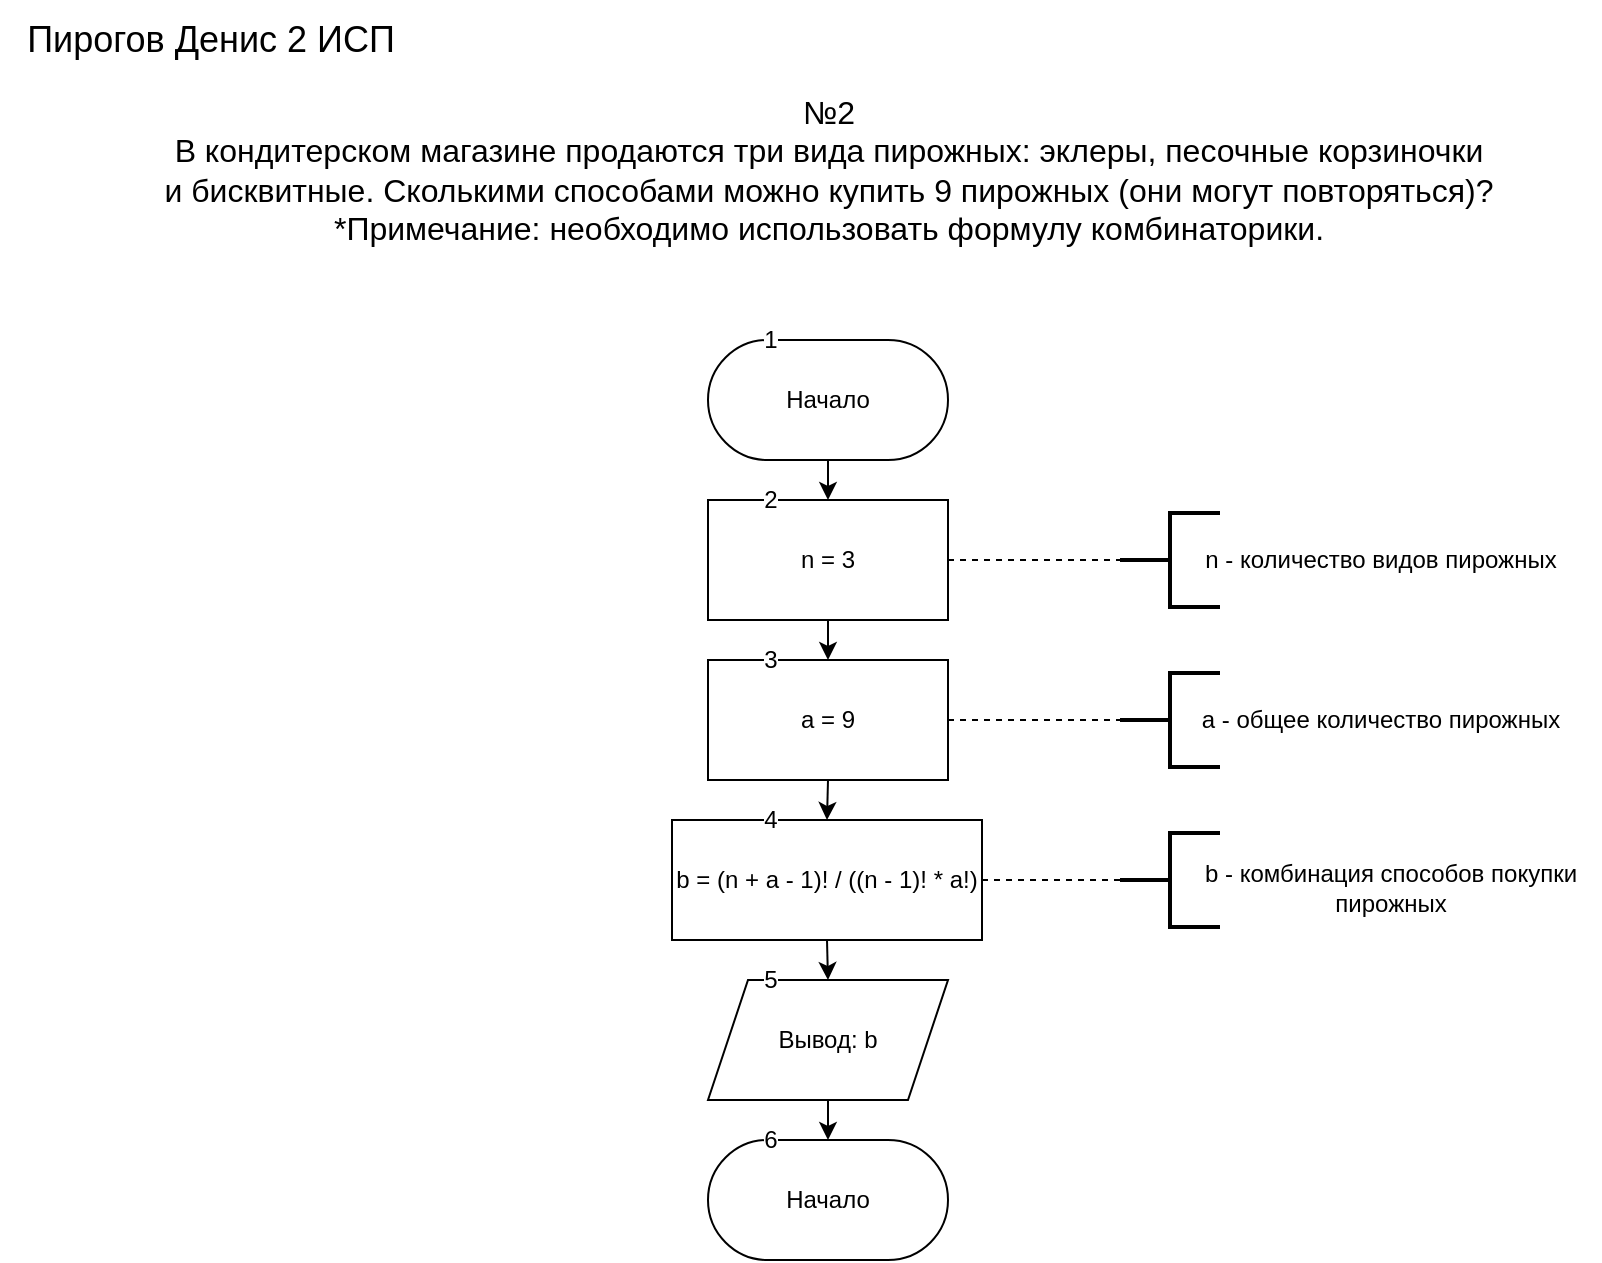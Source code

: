 <mxfile version="22.0.4" type="device" pages="3">
  <diagram id="VXlM-bsB_AVG7MEr2hlG" name="вариант 2 задание 2">
    <mxGraphModel dx="1009" dy="550" grid="1" gridSize="10" guides="1" tooltips="1" connect="1" arrows="1" fold="1" page="1" pageScale="1" pageWidth="827" pageHeight="1169" math="0" shadow="0">
      <root>
        <mxCell id="0" />
        <mxCell id="1" parent="0" />
        <mxCell id="reueQ8cb_fLAAA-9Xz1p-1" value="&lt;font style=&quot;font-size: 18px;&quot;&gt;Пирогов Денис 2 ИСП&lt;/font&gt;" style="text;html=1;align=center;verticalAlign=middle;resizable=0;points=[];autosize=1;" parent="1" vertex="1">
          <mxGeometry width="210" height="40" as="geometry" />
        </mxCell>
        <mxCell id="reueQ8cb_fLAAA-9Xz1p-2" value="&lt;font style=&quot;font-size: 16px;&quot;&gt;№2&lt;/font&gt;&lt;div style=&quot;font-size: 16px;&quot;&gt;&lt;div style=&quot;&quot;&gt;&lt;div&gt;В кондитерском магазине продаются три вида пирожных: эклеры, песочные корзиночки&lt;/div&gt;&lt;div&gt;и бисквитные. Сколькими способами можно купить 9 пирожных (они могут повторяться)?&lt;/div&gt;&lt;div&gt;*Примечание: необходимо использовать формулу комбинаторики.&lt;/div&gt;&lt;/div&gt;&lt;/div&gt;" style="text;html=1;align=center;verticalAlign=middle;resizable=0;points=[];autosize=1;" parent="1" vertex="1">
          <mxGeometry x="69" y="40" width="690" height="90" as="geometry" />
        </mxCell>
        <mxCell id="pPmfn5CatsDgjzharsQ2-5" style="edgeStyle=orthogonalEdgeStyle;rounded=0;orthogonalLoop=1;jettySize=auto;html=1;exitX=0.5;exitY=1;exitDx=0;exitDy=0;entryX=0.5;entryY=0;entryDx=0;entryDy=0;" parent="1" source="VqpKePB2BOsmkZLIhBc6-1" target="pPmfn5CatsDgjzharsQ2-2" edge="1">
          <mxGeometry relative="1" as="geometry" />
        </mxCell>
        <mxCell id="VqpKePB2BOsmkZLIhBc6-1" value="Начало" style="rounded=1;whiteSpace=wrap;html=1;arcSize=50;" parent="1" vertex="1">
          <mxGeometry x="354" y="170" width="120" height="60" as="geometry" />
        </mxCell>
        <mxCell id="pPmfn5CatsDgjzharsQ2-1" value="1" style="text;html=1;align=center;verticalAlign=middle;resizable=0;points=[];autosize=1;strokeColor=none;fillColor=none;labelBackgroundColor=default;" parent="1" vertex="1">
          <mxGeometry x="370" y="155" width="30" height="30" as="geometry" />
        </mxCell>
        <mxCell id="pPmfn5CatsDgjzharsQ2-6" style="edgeStyle=orthogonalEdgeStyle;rounded=0;orthogonalLoop=1;jettySize=auto;html=1;exitX=0.5;exitY=1;exitDx=0;exitDy=0;entryX=0.5;entryY=0;entryDx=0;entryDy=0;" parent="1" source="pPmfn5CatsDgjzharsQ2-2" target="pPmfn5CatsDgjzharsQ2-3" edge="1">
          <mxGeometry relative="1" as="geometry" />
        </mxCell>
        <mxCell id="pPmfn5CatsDgjzharsQ2-2" value="n = 3" style="whiteSpace=wrap;html=1;" parent="1" vertex="1">
          <mxGeometry x="354" y="250" width="120" height="60" as="geometry" />
        </mxCell>
        <mxCell id="dYGcbuhhWz0yVYb5OtFS-11" style="edgeStyle=orthogonalEdgeStyle;rounded=0;orthogonalLoop=1;jettySize=auto;html=1;exitX=0.5;exitY=1;exitDx=0;exitDy=0;entryX=0.5;entryY=0;entryDx=0;entryDy=0;" parent="1" source="pPmfn5CatsDgjzharsQ2-3" target="dYGcbuhhWz0yVYb5OtFS-10" edge="1">
          <mxGeometry relative="1" as="geometry" />
        </mxCell>
        <mxCell id="pPmfn5CatsDgjzharsQ2-3" value="a = 9" style="whiteSpace=wrap;html=1;" parent="1" vertex="1">
          <mxGeometry x="354" y="330" width="120" height="60" as="geometry" />
        </mxCell>
        <mxCell id="pPmfn5CatsDgjzharsQ2-8" value="2" style="text;html=1;align=center;verticalAlign=middle;resizable=0;points=[];autosize=1;strokeColor=none;fillColor=none;labelBackgroundColor=default;" parent="1" vertex="1">
          <mxGeometry x="370" y="235" width="30" height="30" as="geometry" />
        </mxCell>
        <mxCell id="pPmfn5CatsDgjzharsQ2-9" value="3" style="text;html=1;align=center;verticalAlign=middle;resizable=0;points=[];autosize=1;strokeColor=none;fillColor=none;labelBackgroundColor=default;" parent="1" vertex="1">
          <mxGeometry x="370" y="315" width="30" height="30" as="geometry" />
        </mxCell>
        <mxCell id="dYGcbuhhWz0yVYb5OtFS-1" value="" style="endArrow=none;dashed=1;html=1;rounded=0;exitX=1;exitY=0.5;exitDx=0;exitDy=0;entryX=0;entryY=0.5;entryDx=0;entryDy=0;entryPerimeter=0;" parent="1" source="pPmfn5CatsDgjzharsQ2-2" target="dYGcbuhhWz0yVYb5OtFS-2" edge="1">
          <mxGeometry width="50" height="50" relative="1" as="geometry">
            <mxPoint x="490" y="280" as="sourcePoint" />
            <mxPoint x="676" y="270" as="targetPoint" />
          </mxGeometry>
        </mxCell>
        <mxCell id="dYGcbuhhWz0yVYb5OtFS-2" value="" style="strokeWidth=2;html=1;shape=mxgraph.flowchart.annotation_2;align=left;labelPosition=right;pointerEvents=1;" parent="1" vertex="1">
          <mxGeometry x="560" y="256.5" width="50" height="47" as="geometry" />
        </mxCell>
        <mxCell id="dYGcbuhhWz0yVYb5OtFS-3" value="n -&amp;nbsp;количество видов пирожных" style="text;html=1;align=center;verticalAlign=middle;resizable=0;points=[];autosize=1;strokeColor=none;fillColor=none;" parent="1" vertex="1">
          <mxGeometry x="590" y="265" width="200" height="30" as="geometry" />
        </mxCell>
        <mxCell id="dYGcbuhhWz0yVYb5OtFS-4" value="" style="endArrow=none;dashed=1;html=1;rounded=0;exitX=1;exitY=0.5;exitDx=0;exitDy=0;entryX=0;entryY=0.5;entryDx=0;entryDy=0;entryPerimeter=0;" parent="1" source="pPmfn5CatsDgjzharsQ2-3" target="dYGcbuhhWz0yVYb5OtFS-5" edge="1">
          <mxGeometry width="50" height="50" relative="1" as="geometry">
            <mxPoint x="480" y="360" as="sourcePoint" />
            <mxPoint x="682" y="350" as="targetPoint" />
          </mxGeometry>
        </mxCell>
        <mxCell id="dYGcbuhhWz0yVYb5OtFS-5" value="" style="strokeWidth=2;html=1;shape=mxgraph.flowchart.annotation_2;align=left;labelPosition=right;pointerEvents=1;" parent="1" vertex="1">
          <mxGeometry x="560" y="336.5" width="50" height="47" as="geometry" />
        </mxCell>
        <mxCell id="dYGcbuhhWz0yVYb5OtFS-6" value="a -&amp;nbsp;общее количество пирожных" style="text;html=1;align=center;verticalAlign=middle;resizable=0;points=[];autosize=1;strokeColor=none;fillColor=none;" parent="1" vertex="1">
          <mxGeometry x="590" y="345" width="200" height="30" as="geometry" />
        </mxCell>
        <mxCell id="dYGcbuhhWz0yVYb5OtFS-18" style="edgeStyle=orthogonalEdgeStyle;rounded=0;orthogonalLoop=1;jettySize=auto;html=1;exitX=0.5;exitY=1;exitDx=0;exitDy=0;entryX=0.5;entryY=0;entryDx=0;entryDy=0;" parent="1" source="dYGcbuhhWz0yVYb5OtFS-10" target="dYGcbuhhWz0yVYb5OtFS-17" edge="1">
          <mxGeometry relative="1" as="geometry" />
        </mxCell>
        <mxCell id="dYGcbuhhWz0yVYb5OtFS-10" value="b = (n + a - 1)! / ((n - 1)! * a!)" style="rounded=0;whiteSpace=wrap;html=1;" parent="1" vertex="1">
          <mxGeometry x="336" y="410" width="155" height="60" as="geometry" />
        </mxCell>
        <mxCell id="dYGcbuhhWz0yVYb5OtFS-12" value="4" style="text;html=1;align=center;verticalAlign=middle;resizable=0;points=[];autosize=1;strokeColor=none;fillColor=none;labelBackgroundColor=default;" parent="1" vertex="1">
          <mxGeometry x="370" y="395" width="30" height="30" as="geometry" />
        </mxCell>
        <mxCell id="dYGcbuhhWz0yVYb5OtFS-14" value="b - комбинация способов покупки &lt;br&gt;пирожных" style="text;html=1;align=center;verticalAlign=middle;resizable=0;points=[];autosize=1;strokeColor=none;fillColor=none;" parent="1" vertex="1">
          <mxGeometry x="590" y="423.5" width="210" height="40" as="geometry" />
        </mxCell>
        <mxCell id="dYGcbuhhWz0yVYb5OtFS-15" value="" style="strokeWidth=2;html=1;shape=mxgraph.flowchart.annotation_2;align=left;labelPosition=right;pointerEvents=1;" parent="1" vertex="1">
          <mxGeometry x="560" y="416.5" width="50" height="47" as="geometry" />
        </mxCell>
        <mxCell id="dYGcbuhhWz0yVYb5OtFS-16" value="" style="endArrow=none;dashed=1;html=1;rounded=0;exitX=1;exitY=0.5;exitDx=0;exitDy=0;entryX=0;entryY=0.5;entryDx=0;entryDy=0;entryPerimeter=0;" parent="1" source="dYGcbuhhWz0yVYb5OtFS-10" target="dYGcbuhhWz0yVYb5OtFS-15" edge="1">
          <mxGeometry width="50" height="50" relative="1" as="geometry">
            <mxPoint x="484" y="370" as="sourcePoint" />
            <mxPoint x="546" y="370" as="targetPoint" />
          </mxGeometry>
        </mxCell>
        <mxCell id="dYGcbuhhWz0yVYb5OtFS-22" style="edgeStyle=orthogonalEdgeStyle;rounded=0;orthogonalLoop=1;jettySize=auto;html=1;exitX=0.5;exitY=1;exitDx=0;exitDy=0;entryX=0.5;entryY=0;entryDx=0;entryDy=0;" parent="1" source="dYGcbuhhWz0yVYb5OtFS-17" target="dYGcbuhhWz0yVYb5OtFS-21" edge="1">
          <mxGeometry relative="1" as="geometry" />
        </mxCell>
        <mxCell id="dYGcbuhhWz0yVYb5OtFS-17" value="Вывод: b" style="shape=parallelogram;perimeter=parallelogramPerimeter;whiteSpace=wrap;html=1;fixedSize=1;" parent="1" vertex="1">
          <mxGeometry x="354" y="490" width="120" height="60" as="geometry" />
        </mxCell>
        <mxCell id="dYGcbuhhWz0yVYb5OtFS-19" value="5" style="text;html=1;align=center;verticalAlign=middle;resizable=0;points=[];autosize=1;strokeColor=none;fillColor=none;labelBackgroundColor=default;" parent="1" vertex="1">
          <mxGeometry x="370" y="475" width="30" height="30" as="geometry" />
        </mxCell>
        <mxCell id="dYGcbuhhWz0yVYb5OtFS-21" value="Начало" style="rounded=1;whiteSpace=wrap;html=1;arcSize=50;" parent="1" vertex="1">
          <mxGeometry x="354" y="570" width="120" height="60" as="geometry" />
        </mxCell>
        <mxCell id="dYGcbuhhWz0yVYb5OtFS-23" value="6" style="text;html=1;align=center;verticalAlign=middle;resizable=0;points=[];autosize=1;strokeColor=none;fillColor=none;labelBackgroundColor=default;" parent="1" vertex="1">
          <mxGeometry x="370" y="555" width="30" height="30" as="geometry" />
        </mxCell>
      </root>
    </mxGraphModel>
  </diagram>
  <diagram name="вариант 2 задание 4" id="9o4zZcfQ91pKXa2OtvQn">
    <mxGraphModel dx="1009" dy="550" grid="1" gridSize="10" guides="1" tooltips="1" connect="1" arrows="1" fold="1" page="1" pageScale="1" pageWidth="827" pageHeight="1169" math="0" shadow="0">
      <root>
        <mxCell id="0" />
        <mxCell id="1" parent="0" />
        <mxCell id="O88mnx28sJoSBirv_F2C-1" value="&lt;font style=&quot;font-size: 18px;&quot;&gt;Пирогов Денис 2 ИСП&lt;/font&gt;" style="text;html=1;align=center;verticalAlign=middle;resizable=0;points=[];autosize=1;" parent="1" vertex="1">
          <mxGeometry width="210" height="40" as="geometry" />
        </mxCell>
        <mxCell id="O88mnx28sJoSBirv_F2C-2" value="&lt;font style=&quot;font-size: 16px;&quot;&gt;№4&lt;/font&gt;&lt;div style=&quot;font-size: 16px;&quot;&gt;&lt;div style=&quot;&quot;&gt;&lt;div&gt;Построить для заданного числа n &amp;gt; 1 последовательность Хейса: если число n четное,&lt;/div&gt;&lt;div&gt;разделить его на 2, иначе умножить его на 3 и прибавить 1. Если полученное при этом число не&lt;/div&gt;&lt;div&gt;равно 1, то эти действия повторять до тех пор, пока не получится 1. Указать наибольшее число в&lt;/div&gt;&lt;div&gt;полученной последовательности.&lt;/div&gt;&lt;/div&gt;&lt;/div&gt;" style="text;html=1;align=center;verticalAlign=middle;resizable=0;points=[];autosize=1;" parent="1" vertex="1">
          <mxGeometry x="39" y="40" width="750" height="110" as="geometry" />
        </mxCell>
        <mxCell id="r8maV4pHs4_ppKQ4ZFZG-4" style="edgeStyle=orthogonalEdgeStyle;rounded=0;orthogonalLoop=1;jettySize=auto;html=1;exitX=0.5;exitY=1;exitDx=0;exitDy=0;entryX=0.5;entryY=0;entryDx=0;entryDy=0;" edge="1" parent="1" source="r8maV4pHs4_ppKQ4ZFZG-1" target="r8maV4pHs4_ppKQ4ZFZG-3">
          <mxGeometry relative="1" as="geometry" />
        </mxCell>
        <mxCell id="r8maV4pHs4_ppKQ4ZFZG-1" value="Начало" style="rounded=1;whiteSpace=wrap;html=1;arcSize=50;" vertex="1" parent="1">
          <mxGeometry x="354" y="170" width="120" height="60" as="geometry" />
        </mxCell>
        <mxCell id="uO7CDyvssNfR2wEjTelZ-3" style="edgeStyle=orthogonalEdgeStyle;rounded=0;orthogonalLoop=1;jettySize=auto;html=1;exitX=0.5;exitY=1;exitDx=0;exitDy=0;entryX=0.5;entryY=0;entryDx=0;entryDy=0;" edge="1" parent="1" source="r8maV4pHs4_ppKQ4ZFZG-3" target="uO7CDyvssNfR2wEjTelZ-1">
          <mxGeometry relative="1" as="geometry" />
        </mxCell>
        <mxCell id="r8maV4pHs4_ppKQ4ZFZG-3" value="Ввод: n" style="shape=parallelogram;perimeter=parallelogramPerimeter;whiteSpace=wrap;html=1;fixedSize=1;" vertex="1" parent="1">
          <mxGeometry x="354" y="250" width="120" height="60" as="geometry" />
        </mxCell>
        <mxCell id="r8maV4pHs4_ppKQ4ZFZG-13" style="edgeStyle=orthogonalEdgeStyle;rounded=0;orthogonalLoop=1;jettySize=auto;html=1;exitX=0.5;exitY=1;exitDx=0;exitDy=0;" edge="1" parent="1" source="r8maV4pHs4_ppKQ4ZFZG-5" target="r8maV4pHs4_ppKQ4ZFZG-12">
          <mxGeometry relative="1" as="geometry" />
        </mxCell>
        <mxCell id="r8maV4pHs4_ppKQ4ZFZG-26" style="edgeStyle=orthogonalEdgeStyle;rounded=0;orthogonalLoop=1;jettySize=auto;html=1;exitX=1;exitY=0.5;exitDx=0;exitDy=0;entryX=0.5;entryY=0;entryDx=0;entryDy=0;" edge="1" parent="1" source="r8maV4pHs4_ppKQ4ZFZG-5" target="r8maV4pHs4_ppKQ4ZFZG-25">
          <mxGeometry relative="1" as="geometry">
            <Array as="points">
              <mxPoint x="680" y="445" />
              <mxPoint x="680" y="970" />
              <mxPoint x="414" y="970" />
            </Array>
          </mxGeometry>
        </mxCell>
        <mxCell id="r8maV4pHs4_ppKQ4ZFZG-5" value="n = 1" style="rhombus;whiteSpace=wrap;html=1;" vertex="1" parent="1">
          <mxGeometry x="356" y="410" width="116" height="70" as="geometry" />
        </mxCell>
        <mxCell id="r8maV4pHs4_ppKQ4ZFZG-7" value="Конец" style="rounded=1;whiteSpace=wrap;html=1;arcSize=50;" vertex="1" parent="1">
          <mxGeometry x="354" y="1064" width="120" height="60" as="geometry" />
        </mxCell>
        <mxCell id="r8maV4pHs4_ppKQ4ZFZG-9" value="Да" style="text;html=1;align=center;verticalAlign=middle;resizable=0;points=[];autosize=1;strokeColor=none;fillColor=none;" vertex="1" parent="1">
          <mxGeometry x="470" y="418" width="40" height="30" as="geometry" />
        </mxCell>
        <mxCell id="r8maV4pHs4_ppKQ4ZFZG-10" value="Нет" style="text;html=1;align=center;verticalAlign=middle;resizable=0;points=[];autosize=1;strokeColor=none;fillColor=none;" vertex="1" parent="1">
          <mxGeometry x="414" y="480" width="40" height="30" as="geometry" />
        </mxCell>
        <mxCell id="r8maV4pHs4_ppKQ4ZFZG-15" style="edgeStyle=orthogonalEdgeStyle;rounded=0;orthogonalLoop=1;jettySize=auto;html=1;exitX=1;exitY=0.5;exitDx=0;exitDy=0;entryX=0.5;entryY=0;entryDx=0;entryDy=0;" edge="1" parent="1" source="r8maV4pHs4_ppKQ4ZFZG-12" target="r8maV4pHs4_ppKQ4ZFZG-22">
          <mxGeometry relative="1" as="geometry">
            <mxPoint x="520" y="600" as="targetPoint" />
          </mxGeometry>
        </mxCell>
        <mxCell id="r8maV4pHs4_ppKQ4ZFZG-16" style="edgeStyle=orthogonalEdgeStyle;rounded=0;orthogonalLoop=1;jettySize=auto;html=1;exitX=0;exitY=0.5;exitDx=0;exitDy=0;entryX=0.5;entryY=0;entryDx=0;entryDy=0;" edge="1" parent="1" source="r8maV4pHs4_ppKQ4ZFZG-12" target="r8maV4pHs4_ppKQ4ZFZG-20">
          <mxGeometry relative="1" as="geometry">
            <mxPoint x="300" y="600" as="targetPoint" />
          </mxGeometry>
        </mxCell>
        <mxCell id="r8maV4pHs4_ppKQ4ZFZG-12" value="n % 2 == 0" style="rhombus;whiteSpace=wrap;html=1;" vertex="1" parent="1">
          <mxGeometry x="356" y="510" width="116" height="70" as="geometry" />
        </mxCell>
        <mxCell id="r8maV4pHs4_ppKQ4ZFZG-17" value="Да" style="text;html=1;align=center;verticalAlign=middle;resizable=0;points=[];autosize=1;strokeColor=none;fillColor=none;" vertex="1" parent="1">
          <mxGeometry x="320" y="518" width="40" height="30" as="geometry" />
        </mxCell>
        <mxCell id="r8maV4pHs4_ppKQ4ZFZG-18" value="Нет" style="text;html=1;align=center;verticalAlign=middle;resizable=0;points=[];autosize=1;strokeColor=none;fillColor=none;" vertex="1" parent="1">
          <mxGeometry x="470" y="518" width="40" height="30" as="geometry" />
        </mxCell>
        <mxCell id="uO7CDyvssNfR2wEjTelZ-5" style="edgeStyle=orthogonalEdgeStyle;rounded=0;orthogonalLoop=1;jettySize=auto;html=1;exitX=0.5;exitY=1;exitDx=0;exitDy=0;entryX=0.5;entryY=0;entryDx=0;entryDy=0;" edge="1" parent="1" source="r8maV4pHs4_ppKQ4ZFZG-20" target="uO7CDyvssNfR2wEjTelZ-4">
          <mxGeometry relative="1" as="geometry" />
        </mxCell>
        <mxCell id="r8maV4pHs4_ppKQ4ZFZG-20" value="n = n / 2" style="rounded=0;whiteSpace=wrap;html=1;" vertex="1" parent="1">
          <mxGeometry x="240" y="600" width="120" height="60" as="geometry" />
        </mxCell>
        <mxCell id="uO7CDyvssNfR2wEjTelZ-6" style="edgeStyle=orthogonalEdgeStyle;rounded=0;orthogonalLoop=1;jettySize=auto;html=1;exitX=0.5;exitY=1;exitDx=0;exitDy=0;entryX=0.5;entryY=0;entryDx=0;entryDy=0;" edge="1" parent="1" source="r8maV4pHs4_ppKQ4ZFZG-22" target="uO7CDyvssNfR2wEjTelZ-4">
          <mxGeometry relative="1" as="geometry" />
        </mxCell>
        <mxCell id="r8maV4pHs4_ppKQ4ZFZG-22" value="n = n * 3 + 1" style="rounded=0;whiteSpace=wrap;html=1;" vertex="1" parent="1">
          <mxGeometry x="460" y="600" width="120" height="60" as="geometry" />
        </mxCell>
        <mxCell id="r8maV4pHs4_ppKQ4ZFZG-36" style="edgeStyle=orthogonalEdgeStyle;rounded=0;orthogonalLoop=1;jettySize=auto;html=1;exitX=0.5;exitY=1;exitDx=0;exitDy=0;entryX=0.5;entryY=0;entryDx=0;entryDy=0;" edge="1" parent="1" source="r8maV4pHs4_ppKQ4ZFZG-25" target="r8maV4pHs4_ppKQ4ZFZG-7">
          <mxGeometry relative="1" as="geometry" />
        </mxCell>
        <mxCell id="r8maV4pHs4_ppKQ4ZFZG-25" value="Вывод: max" style="shape=parallelogram;perimeter=parallelogramPerimeter;whiteSpace=wrap;html=1;fixedSize=1;" vertex="1" parent="1">
          <mxGeometry x="354" y="984" width="120" height="60" as="geometry" />
        </mxCell>
        <mxCell id="r8maV4pHs4_ppKQ4ZFZG-27" value="1" style="text;html=1;align=center;verticalAlign=middle;resizable=0;points=[];autosize=1;strokeColor=none;fillColor=none;labelBackgroundColor=default;" vertex="1" parent="1">
          <mxGeometry x="370" y="155" width="30" height="30" as="geometry" />
        </mxCell>
        <mxCell id="r8maV4pHs4_ppKQ4ZFZG-28" value="2" style="text;html=1;align=center;verticalAlign=middle;resizable=0;points=[];autosize=1;strokeColor=none;fillColor=none;labelBackgroundColor=default;" vertex="1" parent="1">
          <mxGeometry x="370" y="235" width="30" height="30" as="geometry" />
        </mxCell>
        <mxCell id="r8maV4pHs4_ppKQ4ZFZG-29" value="4" style="text;html=1;align=center;verticalAlign=middle;resizable=0;points=[];autosize=1;strokeColor=none;fillColor=none;labelBackgroundColor=default;" vertex="1" parent="1">
          <mxGeometry x="370" y="413" width="30" height="30" as="geometry" />
        </mxCell>
        <mxCell id="r8maV4pHs4_ppKQ4ZFZG-31" value="5" style="text;html=1;align=center;verticalAlign=middle;resizable=0;points=[];autosize=1;strokeColor=none;fillColor=none;labelBackgroundColor=default;" vertex="1" parent="1">
          <mxGeometry x="370" y="511" width="30" height="30" as="geometry" />
        </mxCell>
        <mxCell id="r8maV4pHs4_ppKQ4ZFZG-32" value="6" style="text;html=1;align=center;verticalAlign=middle;resizable=0;points=[];autosize=1;strokeColor=none;fillColor=none;labelBackgroundColor=default;" vertex="1" parent="1">
          <mxGeometry x="240" y="586" width="30" height="30" as="geometry" />
        </mxCell>
        <mxCell id="r8maV4pHs4_ppKQ4ZFZG-33" value="7" style="text;html=1;align=center;verticalAlign=middle;resizable=0;points=[];autosize=1;strokeColor=none;fillColor=none;labelBackgroundColor=default;" vertex="1" parent="1">
          <mxGeometry x="460" y="586" width="30" height="30" as="geometry" />
        </mxCell>
        <mxCell id="r8maV4pHs4_ppKQ4ZFZG-34" value="10" style="text;html=1;align=center;verticalAlign=middle;resizable=0;points=[];autosize=1;strokeColor=none;fillColor=none;labelBackgroundColor=default;" vertex="1" parent="1">
          <mxGeometry x="365" y="970" width="40" height="30" as="geometry" />
        </mxCell>
        <mxCell id="r8maV4pHs4_ppKQ4ZFZG-35" value="11" style="text;html=1;align=center;verticalAlign=middle;resizable=0;points=[];autosize=1;strokeColor=none;fillColor=none;labelBackgroundColor=default;" vertex="1" parent="1">
          <mxGeometry x="365" y="1050" width="40" height="30" as="geometry" />
        </mxCell>
        <mxCell id="r8maV4pHs4_ppKQ4ZFZG-37" value="" style="endArrow=none;dashed=1;html=1;rounded=0;exitX=1;exitY=0.5;exitDx=0;exitDy=0;entryX=0;entryY=0.5;entryDx=0;entryDy=0;entryPerimeter=0;" edge="1" parent="1" source="r8maV4pHs4_ppKQ4ZFZG-3" target="r8maV4pHs4_ppKQ4ZFZG-38">
          <mxGeometry width="50" height="50" relative="1" as="geometry">
            <mxPoint x="600" y="320" as="sourcePoint" />
            <mxPoint x="650" y="270" as="targetPoint" />
          </mxGeometry>
        </mxCell>
        <mxCell id="r8maV4pHs4_ppKQ4ZFZG-38" value="" style="strokeWidth=2;html=1;shape=mxgraph.flowchart.annotation_2;align=left;labelPosition=right;pointerEvents=1;" vertex="1" parent="1">
          <mxGeometry x="510" y="256.5" width="50" height="47" as="geometry" />
        </mxCell>
        <mxCell id="r8maV4pHs4_ppKQ4ZFZG-39" value="n - натуральное число" style="text;html=1;align=center;verticalAlign=middle;resizable=0;points=[];autosize=1;strokeColor=none;fillColor=none;" vertex="1" parent="1">
          <mxGeometry x="540" y="265" width="150" height="30" as="geometry" />
        </mxCell>
        <mxCell id="uO7CDyvssNfR2wEjTelZ-2" style="edgeStyle=orthogonalEdgeStyle;rounded=0;orthogonalLoop=1;jettySize=auto;html=1;exitX=0.5;exitY=1;exitDx=0;exitDy=0;entryX=0.5;entryY=0;entryDx=0;entryDy=0;" edge="1" parent="1" source="uO7CDyvssNfR2wEjTelZ-1" target="r8maV4pHs4_ppKQ4ZFZG-5">
          <mxGeometry relative="1" as="geometry" />
        </mxCell>
        <mxCell id="uO7CDyvssNfR2wEjTelZ-1" value="max = n" style="rounded=0;whiteSpace=wrap;html=1;" vertex="1" parent="1">
          <mxGeometry x="354" y="330" width="120" height="60" as="geometry" />
        </mxCell>
        <mxCell id="uO7CDyvssNfR2wEjTelZ-7" style="edgeStyle=orthogonalEdgeStyle;rounded=0;orthogonalLoop=1;jettySize=auto;html=1;exitX=0;exitY=0.5;exitDx=0;exitDy=0;entryX=0.5;entryY=0;entryDx=0;entryDy=0;" edge="1" parent="1" source="uO7CDyvssNfR2wEjTelZ-4" target="uO7CDyvssNfR2wEjTelZ-9">
          <mxGeometry relative="1" as="geometry">
            <mxPoint x="300" y="790" as="targetPoint" />
          </mxGeometry>
        </mxCell>
        <mxCell id="uO7CDyvssNfR2wEjTelZ-8" style="edgeStyle=orthogonalEdgeStyle;rounded=0;orthogonalLoop=1;jettySize=auto;html=1;exitX=1;exitY=0.5;exitDx=0;exitDy=0;" edge="1" parent="1" source="uO7CDyvssNfR2wEjTelZ-4">
          <mxGeometry relative="1" as="geometry">
            <mxPoint x="413" y="400" as="targetPoint" />
            <mxPoint x="475" y="745" as="sourcePoint" />
            <Array as="points">
              <mxPoint x="520" y="745" />
              <mxPoint x="520" y="910" />
              <mxPoint x="223" y="910" />
              <mxPoint x="223" y="400" />
            </Array>
          </mxGeometry>
        </mxCell>
        <mxCell id="uO7CDyvssNfR2wEjTelZ-4" value="n &amp;gt; max" style="rhombus;whiteSpace=wrap;html=1;" vertex="1" parent="1">
          <mxGeometry x="356" y="710" width="116" height="70" as="geometry" />
        </mxCell>
        <mxCell id="uO7CDyvssNfR2wEjTelZ-13" style="edgeStyle=orthogonalEdgeStyle;rounded=0;orthogonalLoop=1;jettySize=auto;html=1;exitX=0.5;exitY=1;exitDx=0;exitDy=0;" edge="1" parent="1">
          <mxGeometry relative="1" as="geometry">
            <mxPoint x="414" y="400" as="targetPoint" />
            <mxPoint x="304" y="850" as="sourcePoint" />
            <Array as="points">
              <mxPoint x="300" y="850" />
              <mxPoint x="300" y="910" />
              <mxPoint x="224" y="910" />
              <mxPoint x="224" y="400" />
            </Array>
          </mxGeometry>
        </mxCell>
        <mxCell id="uO7CDyvssNfR2wEjTelZ-9" value="max = n" style="rounded=0;whiteSpace=wrap;html=1;" vertex="1" parent="1">
          <mxGeometry x="240" y="790" width="120" height="60" as="geometry" />
        </mxCell>
        <mxCell id="uO7CDyvssNfR2wEjTelZ-11" value="Да" style="text;html=1;align=center;verticalAlign=middle;resizable=0;points=[];autosize=1;strokeColor=none;fillColor=none;" vertex="1" parent="1">
          <mxGeometry x="320" y="720" width="40" height="30" as="geometry" />
        </mxCell>
        <mxCell id="uO7CDyvssNfR2wEjTelZ-12" value="Нет" style="text;html=1;align=center;verticalAlign=middle;resizable=0;points=[];autosize=1;strokeColor=none;fillColor=none;" vertex="1" parent="1">
          <mxGeometry x="470" y="720" width="40" height="30" as="geometry" />
        </mxCell>
        <mxCell id="uO7CDyvssNfR2wEjTelZ-14" value="8" style="text;html=1;align=center;verticalAlign=middle;resizable=0;points=[];autosize=1;strokeColor=none;fillColor=none;labelBackgroundColor=default;" vertex="1" parent="1">
          <mxGeometry x="370" y="713" width="30" height="30" as="geometry" />
        </mxCell>
        <mxCell id="uO7CDyvssNfR2wEjTelZ-15" value="3" style="text;html=1;align=center;verticalAlign=middle;resizable=0;points=[];autosize=1;strokeColor=none;fillColor=none;labelBackgroundColor=default;" vertex="1" parent="1">
          <mxGeometry x="370" y="315" width="30" height="30" as="geometry" />
        </mxCell>
        <mxCell id="uO7CDyvssNfR2wEjTelZ-16" value="9" style="text;html=1;align=center;verticalAlign=middle;resizable=0;points=[];autosize=1;strokeColor=none;fillColor=none;labelBackgroundColor=default;" vertex="1" parent="1">
          <mxGeometry x="240" y="775" width="30" height="30" as="geometry" />
        </mxCell>
        <mxCell id="Ha0QxjyXnYgZCjIFDe6v-1" value="" style="endArrow=none;dashed=1;html=1;rounded=0;exitX=1;exitY=0.5;exitDx=0;exitDy=0;entryX=0;entryY=0.5;entryDx=0;entryDy=0;entryPerimeter=0;" edge="1" parent="1" target="Ha0QxjyXnYgZCjIFDe6v-2" source="uO7CDyvssNfR2wEjTelZ-1">
          <mxGeometry width="50" height="50" relative="1" as="geometry">
            <mxPoint x="464" y="360" as="sourcePoint" />
            <mxPoint x="650" y="350" as="targetPoint" />
          </mxGeometry>
        </mxCell>
        <mxCell id="Ha0QxjyXnYgZCjIFDe6v-2" value="" style="strokeWidth=2;html=1;shape=mxgraph.flowchart.annotation_2;align=left;labelPosition=right;pointerEvents=1;" vertex="1" parent="1">
          <mxGeometry x="510" y="336.5" width="50" height="47" as="geometry" />
        </mxCell>
        <mxCell id="Ha0QxjyXnYgZCjIFDe6v-3" value="max - наиб. ч. получ. последовательности" style="text;html=1;align=center;verticalAlign=middle;resizable=0;points=[];autosize=1;strokeColor=none;fillColor=none;" vertex="1" parent="1">
          <mxGeometry x="540" y="345" width="260" height="30" as="geometry" />
        </mxCell>
      </root>
    </mxGraphModel>
  </diagram>
  <diagram id="O2kdx0yKMvYgpr8YUL7c" name="вариант 2 задание 6">
    <mxGraphModel dx="1009" dy="550" grid="1" gridSize="10" guides="1" tooltips="1" connect="1" arrows="1" fold="1" page="1" pageScale="1" pageWidth="827" pageHeight="1169" math="0" shadow="0">
      <root>
        <mxCell id="0" />
        <mxCell id="1" parent="0" />
        <mxCell id="lkudUAOqQoyujNQaPKHV-1" value="&lt;font style=&quot;font-size: 18px;&quot;&gt;Пирогов Денис 2 ИСП&lt;/font&gt;" style="text;html=1;align=center;verticalAlign=middle;resizable=0;points=[];autosize=1;" parent="1" vertex="1">
          <mxGeometry width="210" height="40" as="geometry" />
        </mxCell>
        <mxCell id="lkudUAOqQoyujNQaPKHV-2" value="&lt;font style=&quot;font-size: 16px;&quot;&gt;№6&lt;/font&gt;&lt;div style=&quot;font-size: 16px;&quot;&gt;&lt;div style=&quot;&quot;&gt;&lt;div&gt;Найти произведение всех чисел кратных 2 на интервале [1; 256] и вывести их&lt;/div&gt;&lt;div&gt;количество.&lt;/div&gt;&lt;/div&gt;&lt;/div&gt;" style="text;html=1;align=center;verticalAlign=middle;resizable=0;points=[];autosize=1;" parent="1" vertex="1">
          <mxGeometry x="114" y="50" width="600" height="70" as="geometry" />
        </mxCell>
        <mxCell id="U52VDKsrC8M5etdKIEQg-5" style="edgeStyle=orthogonalEdgeStyle;rounded=0;orthogonalLoop=1;jettySize=auto;html=1;exitX=0.5;exitY=1;exitDx=0;exitDy=0;entryX=0.5;entryY=0;entryDx=0;entryDy=0;" edge="1" parent="1" source="gsCghcCktnAi9SPokr2p-1" target="U52VDKsrC8M5etdKIEQg-2">
          <mxGeometry relative="1" as="geometry" />
        </mxCell>
        <mxCell id="gsCghcCktnAi9SPokr2p-1" value="Начало" style="rounded=1;whiteSpace=wrap;html=1;arcSize=50;" vertex="1" parent="1">
          <mxGeometry x="354" y="170" width="120" height="60" as="geometry" />
        </mxCell>
        <mxCell id="U52VDKsrC8M5etdKIEQg-1" value="1" style="text;html=1;align=center;verticalAlign=middle;resizable=0;points=[];autosize=1;strokeColor=none;fillColor=none;labelBackgroundColor=default;" vertex="1" parent="1">
          <mxGeometry x="370" y="155" width="30" height="30" as="geometry" />
        </mxCell>
        <mxCell id="U52VDKsrC8M5etdKIEQg-6" style="edgeStyle=orthogonalEdgeStyle;rounded=0;orthogonalLoop=1;jettySize=auto;html=1;exitX=0.5;exitY=1;exitDx=0;exitDy=0;entryX=0.5;entryY=0;entryDx=0;entryDy=0;" edge="1" parent="1" source="U52VDKsrC8M5etdKIEQg-2" target="U52VDKsrC8M5etdKIEQg-3">
          <mxGeometry relative="1" as="geometry" />
        </mxCell>
        <mxCell id="U52VDKsrC8M5etdKIEQg-2" value="a = 1" style="whiteSpace=wrap;html=1;" vertex="1" parent="1">
          <mxGeometry x="354" y="250" width="120" height="60" as="geometry" />
        </mxCell>
        <mxCell id="U52VDKsrC8M5etdKIEQg-7" style="edgeStyle=orthogonalEdgeStyle;rounded=0;orthogonalLoop=1;jettySize=auto;html=1;exitX=0.5;exitY=1;exitDx=0;exitDy=0;entryX=0.5;entryY=0;entryDx=0;entryDy=0;" edge="1" parent="1" source="U52VDKsrC8M5etdKIEQg-3" target="U52VDKsrC8M5etdKIEQg-4">
          <mxGeometry relative="1" as="geometry" />
        </mxCell>
        <mxCell id="U52VDKsrC8M5etdKIEQg-3" value="b = 0" style="whiteSpace=wrap;html=1;" vertex="1" parent="1">
          <mxGeometry x="354" y="330" width="120" height="60" as="geometry" />
        </mxCell>
        <mxCell id="U52VDKsrC8M5etdKIEQg-24" style="edgeStyle=orthogonalEdgeStyle;rounded=0;orthogonalLoop=1;jettySize=auto;html=1;exitX=0.5;exitY=1;exitDx=0;exitDy=0;entryX=0.5;entryY=0;entryDx=0;entryDy=0;" edge="1" parent="1" source="U52VDKsrC8M5etdKIEQg-4" target="U52VDKsrC8M5etdKIEQg-23">
          <mxGeometry relative="1" as="geometry" />
        </mxCell>
        <mxCell id="U52VDKsrC8M5etdKIEQg-4" value="n = 1" style="whiteSpace=wrap;html=1;" vertex="1" parent="1">
          <mxGeometry x="354" y="410" width="120" height="60" as="geometry" />
        </mxCell>
        <mxCell id="U52VDKsrC8M5etdKIEQg-8" value="" style="strokeWidth=2;html=1;shape=mxgraph.flowchart.annotation_2;align=left;labelPosition=right;pointerEvents=1;" vertex="1" parent="1">
          <mxGeometry x="530" y="255" width="50" height="50" as="geometry" />
        </mxCell>
        <mxCell id="U52VDKsrC8M5etdKIEQg-10" value="" style="endArrow=none;dashed=1;html=1;rounded=0;exitX=1;exitY=0.5;exitDx=0;exitDy=0;entryX=0;entryY=0.5;entryDx=0;entryDy=0;entryPerimeter=0;" edge="1" parent="1" source="U52VDKsrC8M5etdKIEQg-2" target="U52VDKsrC8M5etdKIEQg-8">
          <mxGeometry width="50" height="50" relative="1" as="geometry">
            <mxPoint x="520" y="370" as="sourcePoint" />
            <mxPoint x="570" y="320" as="targetPoint" />
          </mxGeometry>
        </mxCell>
        <mxCell id="U52VDKsrC8M5etdKIEQg-11" value="" style="strokeWidth=2;html=1;shape=mxgraph.flowchart.annotation_2;align=left;labelPosition=right;pointerEvents=1;" vertex="1" parent="1">
          <mxGeometry x="530" y="335" width="50" height="50" as="geometry" />
        </mxCell>
        <mxCell id="U52VDKsrC8M5etdKIEQg-12" value="" style="endArrow=none;dashed=1;html=1;rounded=0;entryX=0;entryY=0.5;entryDx=0;entryDy=0;entryPerimeter=0;exitX=1;exitY=0.5;exitDx=0;exitDy=0;" edge="1" parent="1" target="U52VDKsrC8M5etdKIEQg-11" source="U52VDKsrC8M5etdKIEQg-3">
          <mxGeometry width="50" height="50" relative="1" as="geometry">
            <mxPoint x="490" y="370" as="sourcePoint" />
            <mxPoint x="570" y="400" as="targetPoint" />
          </mxGeometry>
        </mxCell>
        <mxCell id="U52VDKsrC8M5etdKIEQg-13" value="" style="strokeWidth=2;html=1;shape=mxgraph.flowchart.annotation_2;align=left;labelPosition=right;pointerEvents=1;" vertex="1" parent="1">
          <mxGeometry x="530" y="415" width="50" height="50" as="geometry" />
        </mxCell>
        <mxCell id="U52VDKsrC8M5etdKIEQg-14" value="" style="endArrow=none;dashed=1;html=1;rounded=0;entryX=0;entryY=0.5;entryDx=0;entryDy=0;entryPerimeter=0;exitX=1;exitY=0.5;exitDx=0;exitDy=0;" edge="1" parent="1" target="U52VDKsrC8M5etdKIEQg-13" source="U52VDKsrC8M5etdKIEQg-4">
          <mxGeometry width="50" height="50" relative="1" as="geometry">
            <mxPoint x="490" y="460" as="sourcePoint" />
            <mxPoint x="570" y="480" as="targetPoint" />
          </mxGeometry>
        </mxCell>
        <mxCell id="U52VDKsrC8M5etdKIEQg-16" value="a -&amp;nbsp;произведение чисел" style="text;html=1;align=center;verticalAlign=middle;resizable=0;points=[];autosize=1;strokeColor=none;fillColor=none;" vertex="1" parent="1">
          <mxGeometry x="560" y="265" width="150" height="30" as="geometry" />
        </mxCell>
        <mxCell id="U52VDKsrC8M5etdKIEQg-17" value="b - количество чисел кратных 2" style="text;html=1;align=center;verticalAlign=middle;resizable=0;points=[];autosize=1;strokeColor=none;fillColor=none;" vertex="1" parent="1">
          <mxGeometry x="560" y="345" width="200" height="30" as="geometry" />
        </mxCell>
        <mxCell id="U52VDKsrC8M5etdKIEQg-19" value="a -&amp;nbsp;текущее число в интервале [1; 256]" style="text;html=1;align=center;verticalAlign=middle;resizable=0;points=[];autosize=1;strokeColor=none;fillColor=none;" vertex="1" parent="1">
          <mxGeometry x="560" y="425" width="240" height="30" as="geometry" />
        </mxCell>
        <mxCell id="U52VDKsrC8M5etdKIEQg-20" value="2" style="text;html=1;align=center;verticalAlign=middle;resizable=0;points=[];autosize=1;strokeColor=none;fillColor=none;labelBackgroundColor=default;" vertex="1" parent="1">
          <mxGeometry x="370" y="235" width="30" height="30" as="geometry" />
        </mxCell>
        <mxCell id="U52VDKsrC8M5etdKIEQg-21" value="3" style="text;html=1;align=center;verticalAlign=middle;resizable=0;points=[];autosize=1;strokeColor=none;fillColor=none;labelBackgroundColor=default;" vertex="1" parent="1">
          <mxGeometry x="370" y="315" width="30" height="30" as="geometry" />
        </mxCell>
        <mxCell id="U52VDKsrC8M5etdKIEQg-22" value="4" style="text;html=1;align=center;verticalAlign=middle;resizable=0;points=[];autosize=1;strokeColor=none;fillColor=none;labelBackgroundColor=default;" vertex="1" parent="1">
          <mxGeometry x="370" y="395" width="30" height="30" as="geometry" />
        </mxCell>
        <mxCell id="U52VDKsrC8M5etdKIEQg-27" style="edgeStyle=orthogonalEdgeStyle;rounded=0;orthogonalLoop=1;jettySize=auto;html=1;exitX=0;exitY=0.5;exitDx=0;exitDy=0;entryX=0.5;entryY=0;entryDx=0;entryDy=0;" edge="1" parent="1" source="U52VDKsrC8M5etdKIEQg-23" target="U52VDKsrC8M5etdKIEQg-32">
          <mxGeometry relative="1" as="geometry">
            <mxPoint x="240" y="600" as="targetPoint" />
          </mxGeometry>
        </mxCell>
        <mxCell id="U52VDKsrC8M5etdKIEQg-28" style="edgeStyle=orthogonalEdgeStyle;rounded=0;orthogonalLoop=1;jettySize=auto;html=1;exitX=1;exitY=0.5;exitDx=0;exitDy=0;entryX=0.5;entryY=0;entryDx=0;entryDy=0;" edge="1" parent="1" source="U52VDKsrC8M5etdKIEQg-23" target="jTh_uWazfLcOw-Y5TD-O-1">
          <mxGeometry relative="1" as="geometry">
            <mxPoint x="560" y="600" as="targetPoint" />
          </mxGeometry>
        </mxCell>
        <mxCell id="U52VDKsrC8M5etdKIEQg-23" value="n &amp;gt; 256" style="rhombus;whiteSpace=wrap;html=1;" vertex="1" parent="1">
          <mxGeometry x="356" y="490" width="116" height="70" as="geometry" />
        </mxCell>
        <mxCell id="U52VDKsrC8M5etdKIEQg-25" value="5" style="text;html=1;align=center;verticalAlign=middle;resizable=0;points=[];autosize=1;strokeColor=none;fillColor=none;labelBackgroundColor=default;" vertex="1" parent="1">
          <mxGeometry x="370" y="492" width="30" height="30" as="geometry" />
        </mxCell>
        <mxCell id="U52VDKsrC8M5etdKIEQg-26" value="Да" style="text;html=1;align=center;verticalAlign=middle;resizable=0;points=[];autosize=1;strokeColor=none;fillColor=none;" vertex="1" parent="1">
          <mxGeometry x="316" y="500" width="40" height="30" as="geometry" />
        </mxCell>
        <mxCell id="U52VDKsrC8M5etdKIEQg-29" value="Нет" style="text;html=1;align=center;verticalAlign=middle;resizable=0;points=[];autosize=1;strokeColor=none;fillColor=none;" vertex="1" parent="1">
          <mxGeometry x="472" y="500" width="40" height="30" as="geometry" />
        </mxCell>
        <mxCell id="U52VDKsrC8M5etdKIEQg-34" style="edgeStyle=orthogonalEdgeStyle;rounded=0;orthogonalLoop=1;jettySize=auto;html=1;exitX=0.5;exitY=1;exitDx=0;exitDy=0;entryX=0.5;entryY=0;entryDx=0;entryDy=0;" edge="1" parent="1" source="U52VDKsrC8M5etdKIEQg-32" target="U52VDKsrC8M5etdKIEQg-33">
          <mxGeometry relative="1" as="geometry" />
        </mxCell>
        <mxCell id="U52VDKsrC8M5etdKIEQg-32" value="Вывод: a, b" style="shape=parallelogram;perimeter=parallelogramPerimeter;whiteSpace=wrap;html=1;fixedSize=1;" vertex="1" parent="1">
          <mxGeometry x="180" y="870" width="120" height="60" as="geometry" />
        </mxCell>
        <mxCell id="U52VDKsrC8M5etdKIEQg-33" value="Конец" style="rounded=1;whiteSpace=wrap;html=1;arcSize=50;" vertex="1" parent="1">
          <mxGeometry x="180" y="960" width="120" height="60" as="geometry" />
        </mxCell>
        <mxCell id="jTh_uWazfLcOw-Y5TD-O-2" style="edgeStyle=orthogonalEdgeStyle;rounded=0;orthogonalLoop=1;jettySize=auto;html=1;exitX=0;exitY=0.5;exitDx=0;exitDy=0;entryX=0.5;entryY=0;entryDx=0;entryDy=0;" edge="1" parent="1" source="jTh_uWazfLcOw-Y5TD-O-1" target="jTh_uWazfLcOw-Y5TD-O-7">
          <mxGeometry relative="1" as="geometry">
            <mxPoint x="440" y="690" as="targetPoint" />
          </mxGeometry>
        </mxCell>
        <mxCell id="jTh_uWazfLcOw-Y5TD-O-3" style="edgeStyle=orthogonalEdgeStyle;rounded=0;orthogonalLoop=1;jettySize=auto;html=1;exitX=1;exitY=0.5;exitDx=0;exitDy=0;entryX=0.5;entryY=0;entryDx=0;entryDy=0;" edge="1" parent="1" source="jTh_uWazfLcOw-Y5TD-O-1" target="jTh_uWazfLcOw-Y5TD-O-6">
          <mxGeometry relative="1" as="geometry">
            <mxPoint x="670" y="690" as="targetPoint" />
          </mxGeometry>
        </mxCell>
        <mxCell id="jTh_uWazfLcOw-Y5TD-O-1" value="n % 2 == 0" style="rhombus;whiteSpace=wrap;html=1;" vertex="1" parent="1">
          <mxGeometry x="497" y="600" width="116" height="70" as="geometry" />
        </mxCell>
        <mxCell id="jTh_uWazfLcOw-Y5TD-O-4" value="Да" style="text;html=1;align=center;verticalAlign=middle;resizable=0;points=[];autosize=1;strokeColor=none;fillColor=none;" vertex="1" parent="1">
          <mxGeometry x="460" y="608" width="40" height="30" as="geometry" />
        </mxCell>
        <mxCell id="jTh_uWazfLcOw-Y5TD-O-5" value="Нет" style="text;html=1;align=center;verticalAlign=middle;resizable=0;points=[];autosize=1;strokeColor=none;fillColor=none;" vertex="1" parent="1">
          <mxGeometry x="613" y="608" width="40" height="30" as="geometry" />
        </mxCell>
        <mxCell id="jTh_uWazfLcOw-Y5TD-O-11" style="edgeStyle=orthogonalEdgeStyle;rounded=0;orthogonalLoop=1;jettySize=auto;html=1;exitX=0.5;exitY=1;exitDx=0;exitDy=0;" edge="1" parent="1" source="jTh_uWazfLcOw-Y5TD-O-6">
          <mxGeometry relative="1" as="geometry">
            <mxPoint x="410" y="480" as="targetPoint" />
            <Array as="points">
              <mxPoint x="673" y="860" />
              <mxPoint x="760" y="860" />
              <mxPoint x="760" y="480" />
            </Array>
          </mxGeometry>
        </mxCell>
        <mxCell id="jTh_uWazfLcOw-Y5TD-O-6" value="n = n + 1" style="rounded=0;whiteSpace=wrap;html=1;" vertex="1" parent="1">
          <mxGeometry x="613" y="690" width="120" height="60" as="geometry" />
        </mxCell>
        <mxCell id="jTh_uWazfLcOw-Y5TD-O-9" style="edgeStyle=orthogonalEdgeStyle;rounded=0;orthogonalLoop=1;jettySize=auto;html=1;exitX=0.5;exitY=1;exitDx=0;exitDy=0;entryX=0.5;entryY=0;entryDx=0;entryDy=0;" edge="1" parent="1" source="jTh_uWazfLcOw-Y5TD-O-7" target="jTh_uWazfLcOw-Y5TD-O-8">
          <mxGeometry relative="1" as="geometry" />
        </mxCell>
        <mxCell id="jTh_uWazfLcOw-Y5TD-O-7" value="a = a * n" style="rounded=0;whiteSpace=wrap;html=1;" vertex="1" parent="1">
          <mxGeometry x="380" y="690" width="120" height="60" as="geometry" />
        </mxCell>
        <mxCell id="jTh_uWazfLcOw-Y5TD-O-10" style="edgeStyle=orthogonalEdgeStyle;rounded=0;orthogonalLoop=1;jettySize=auto;html=1;exitX=0.5;exitY=1;exitDx=0;exitDy=0;" edge="1" parent="1" source="jTh_uWazfLcOw-Y5TD-O-8">
          <mxGeometry relative="1" as="geometry">
            <mxPoint x="410" y="480" as="targetPoint" />
            <Array as="points">
              <mxPoint x="440" y="860" />
              <mxPoint x="760" y="860" />
              <mxPoint x="760" y="480" />
            </Array>
          </mxGeometry>
        </mxCell>
        <mxCell id="jTh_uWazfLcOw-Y5TD-O-8" value="b = b + 1" style="rounded=0;whiteSpace=wrap;html=1;" vertex="1" parent="1">
          <mxGeometry x="380" y="780" width="120" height="60" as="geometry" />
        </mxCell>
        <mxCell id="jTh_uWazfLcOw-Y5TD-O-12" value="6" style="text;html=1;align=center;verticalAlign=middle;resizable=0;points=[];autosize=1;strokeColor=none;fillColor=none;labelBackgroundColor=default;" vertex="1" parent="1">
          <mxGeometry x="512" y="601" width="30" height="30" as="geometry" />
        </mxCell>
        <mxCell id="jTh_uWazfLcOw-Y5TD-O-13" value="7" style="text;html=1;align=center;verticalAlign=middle;resizable=0;points=[];autosize=1;strokeColor=none;fillColor=none;labelBackgroundColor=default;" vertex="1" parent="1">
          <mxGeometry x="380" y="675" width="30" height="30" as="geometry" />
        </mxCell>
        <mxCell id="jTh_uWazfLcOw-Y5TD-O-14" value="8" style="text;html=1;align=center;verticalAlign=middle;resizable=0;points=[];autosize=1;strokeColor=none;fillColor=none;labelBackgroundColor=default;" vertex="1" parent="1">
          <mxGeometry x="613" y="675" width="30" height="30" as="geometry" />
        </mxCell>
        <mxCell id="jTh_uWazfLcOw-Y5TD-O-15" value="9" style="text;html=1;align=center;verticalAlign=middle;resizable=0;points=[];autosize=1;strokeColor=none;fillColor=none;labelBackgroundColor=default;" vertex="1" parent="1">
          <mxGeometry x="380" y="765" width="30" height="30" as="geometry" />
        </mxCell>
        <mxCell id="jTh_uWazfLcOw-Y5TD-O-16" value="10" style="text;html=1;align=center;verticalAlign=middle;resizable=0;points=[];autosize=1;strokeColor=none;fillColor=none;labelBackgroundColor=default;" vertex="1" parent="1">
          <mxGeometry x="199" y="855" width="40" height="30" as="geometry" />
        </mxCell>
        <mxCell id="jTh_uWazfLcOw-Y5TD-O-17" value="11" style="text;html=1;align=center;verticalAlign=middle;resizable=0;points=[];autosize=1;strokeColor=none;fillColor=none;labelBackgroundColor=default;" vertex="1" parent="1">
          <mxGeometry x="199" y="945" width="40" height="30" as="geometry" />
        </mxCell>
      </root>
    </mxGraphModel>
  </diagram>
</mxfile>
